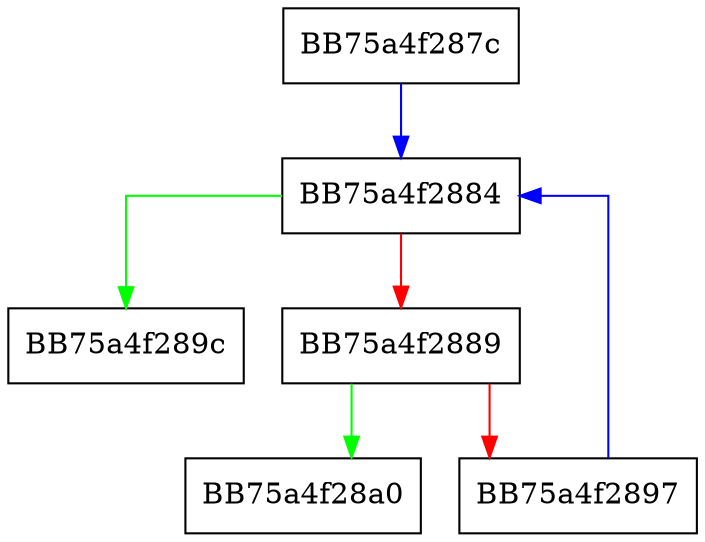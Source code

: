 digraph sqlite3ColumnOfIndex {
  node [shape="box"];
  graph [splines=ortho];
  BB75a4f287c -> BB75a4f2884 [color="blue"];
  BB75a4f2884 -> BB75a4f289c [color="green"];
  BB75a4f2884 -> BB75a4f2889 [color="red"];
  BB75a4f2889 -> BB75a4f28a0 [color="green"];
  BB75a4f2889 -> BB75a4f2897 [color="red"];
  BB75a4f2897 -> BB75a4f2884 [color="blue"];
}
